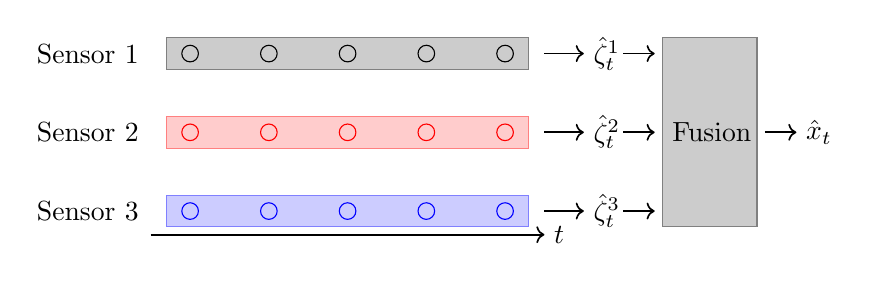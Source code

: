 \begin{tikzpicture}
  \node at (-.3,2) {Sensor 1};
  \node at (-.3,1) {Sensor 2};
  \node at (-.3,0) {Sensor 3};

  \draw [draw=blue!50, fill=blue!20] (0.7,-0.2) rectangle (5.3, 0.2);
  \draw [blue](1,0) circle (3pt);
  \draw [blue](2,0) circle (3pt);
  \draw [blue](3,0) circle (3pt);
  \draw [blue](4,0) circle (3pt);
  \draw [blue](5,0) circle (3pt);

  \draw [draw=red!50, fill=red!20] (0.7,0.8) rectangle (5.3, 1.2);
  \draw [red](1,1) circle (3pt);
  \draw [red](2,1) circle (3pt);
  \draw [red](3,1) circle (3pt);
  \draw [red](4,1) circle (3pt);
  \draw [red](5,1) circle (3pt);

  \draw [draw=black!50, fill=black!20] (0.7,1.8) rectangle (5.3, 2.2);
  \draw [black](1,2) circle (3pt);
  \draw [black](2,2) circle (3pt);
  \draw [black](3,2) circle (3pt);
  \draw [black](4,2) circle (3pt);
  \draw [black](5,2) circle (3pt);

  \draw [semithick,->] (0.5, -0.3) -- (5.5, -0.3);
  \node [anchor=west] at (5.5, -.3) {$t$};

  \draw [semithick, ->] (5.5,2)--(6,2);
  \draw [semithick, ->] (5.5,1)--(6,1);
  \draw [semithick, ->] (5.5,0)--(6,0);

  \node [anchor=west] at (6,2) {$\hat \zeta^1_t$};
  \node [anchor=west] at (6,1) {$\hat \zeta^2_t$};
  \node [anchor=west] at (6,0) {$\hat \zeta^3_t$};

  \draw [semithick, ->] (6.5,2)--(6.9,2);
  \draw [semithick, ->] (6.5,1)--(6.9,1);
  \draw [semithick, ->] (6.5,0)--(6.9,0);

  \draw [draw=black!50, fill=black!20] (7,2.2) rectangle (8.2, -.2);
  \node [anchor=west] at (7,1) {Fusion};

  \draw [semithick, ->] (8.3,1) -- (8.7,1);
  \node [anchor=west] at (8.7,1) {$\hat x_t$};
\end{tikzpicture}
